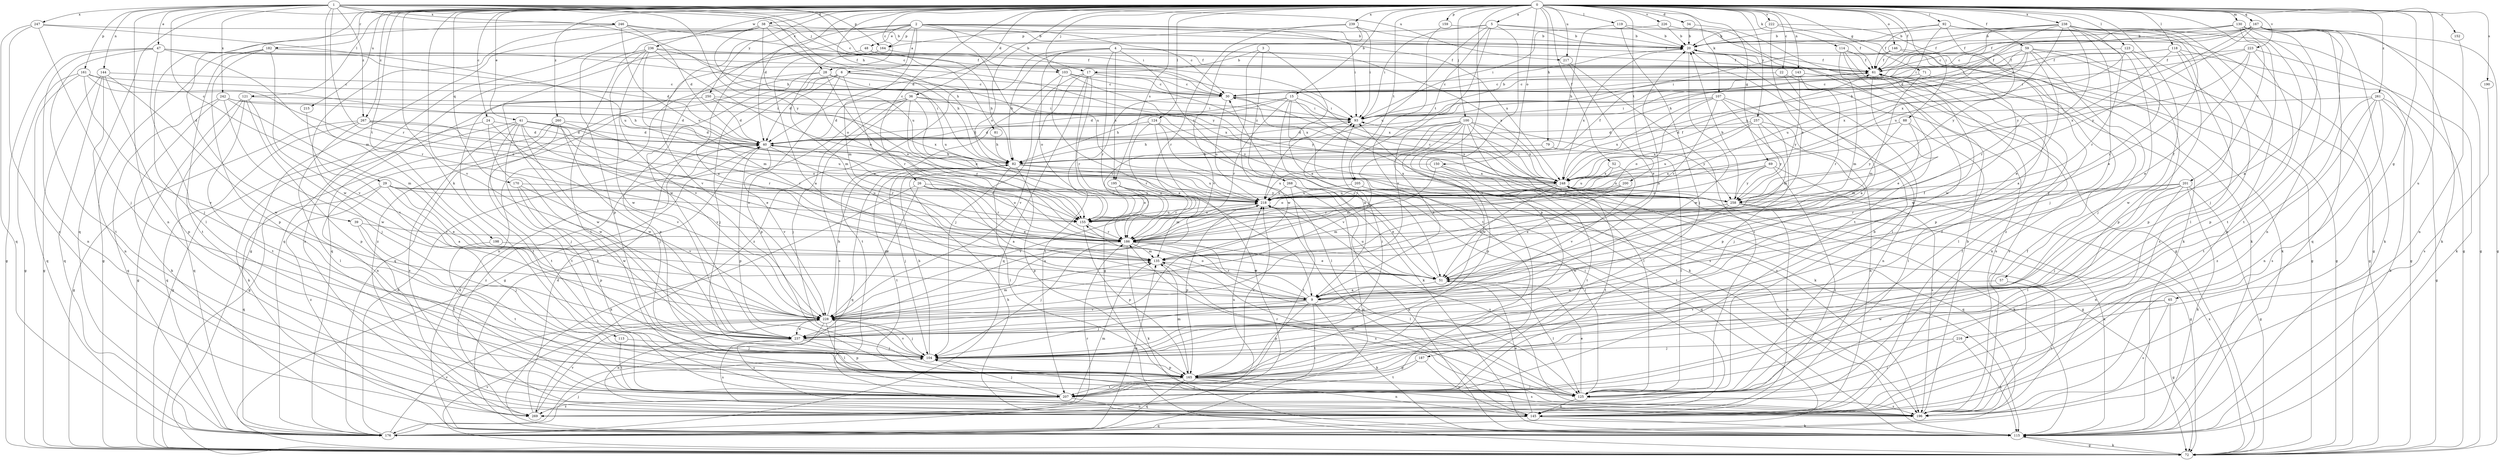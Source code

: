 strict digraph  {
0;
1;
2;
3;
4;
5;
6;
9;
15;
17;
20;
22;
24;
26;
28;
29;
30;
34;
36;
38;
39;
40;
41;
47;
48;
51;
52;
57;
59;
61;
65;
69;
71;
72;
79;
81;
82;
88;
92;
93;
100;
103;
104;
107;
113;
114;
115;
118;
119;
121;
123;
124;
125;
130;
135;
143;
144;
145;
146;
150;
152;
155;
159;
161;
164;
165;
167;
170;
176;
182;
186;
187;
190;
195;
196;
198;
200;
201;
205;
207;
215;
216;
217;
218;
222;
223;
226;
228;
236;
237;
238;
239;
242;
246;
247;
248;
250;
257;
258;
260;
261;
267;
268;
269;
0 -> 5  [label=a];
0 -> 15  [label=b];
0 -> 22  [label=c];
0 -> 24  [label=c];
0 -> 26  [label=c];
0 -> 28  [label=c];
0 -> 34  [label=d];
0 -> 36  [label=d];
0 -> 38  [label=d];
0 -> 39  [label=d];
0 -> 40  [label=d];
0 -> 41  [label=e];
0 -> 52  [label=f];
0 -> 57  [label=f];
0 -> 59  [label=f];
0 -> 61  [label=f];
0 -> 65  [label=g];
0 -> 69  [label=g];
0 -> 71  [label=g];
0 -> 79  [label=h];
0 -> 81  [label=h];
0 -> 88  [label=i];
0 -> 92  [label=i];
0 -> 100  [label=j];
0 -> 103  [label=j];
0 -> 107  [label=k];
0 -> 113  [label=k];
0 -> 114  [label=k];
0 -> 118  [label=l];
0 -> 119  [label=l];
0 -> 121  [label=l];
0 -> 123  [label=l];
0 -> 124  [label=l];
0 -> 130  [label=m];
0 -> 143  [label=n];
0 -> 146  [label=o];
0 -> 150  [label=o];
0 -> 152  [label=o];
0 -> 155  [label=o];
0 -> 159  [label=p];
0 -> 167  [label=q];
0 -> 170  [label=q];
0 -> 176  [label=q];
0 -> 182  [label=r];
0 -> 187  [label=s];
0 -> 190  [label=s];
0 -> 195  [label=s];
0 -> 198  [label=t];
0 -> 200  [label=t];
0 -> 201  [label=t];
0 -> 205  [label=t];
0 -> 215  [label=u];
0 -> 216  [label=u];
0 -> 217  [label=u];
0 -> 222  [label=v];
0 -> 223  [label=v];
0 -> 226  [label=v];
0 -> 228  [label=v];
0 -> 236  [label=w];
0 -> 238  [label=x];
0 -> 239  [label=x];
0 -> 250  [label=y];
0 -> 257  [label=y];
0 -> 260  [label=z];
0 -> 261  [label=z];
0 -> 267  [label=z];
1 -> 28  [label=c];
1 -> 29  [label=c];
1 -> 30  [label=c];
1 -> 47  [label=e];
1 -> 82  [label=h];
1 -> 93  [label=i];
1 -> 103  [label=j];
1 -> 135  [label=m];
1 -> 144  [label=n];
1 -> 145  [label=n];
1 -> 161  [label=p];
1 -> 164  [label=p];
1 -> 186  [label=r];
1 -> 217  [label=u];
1 -> 242  [label=x];
1 -> 246  [label=x];
1 -> 247  [label=x];
1 -> 258  [label=y];
1 -> 267  [label=z];
2 -> 6  [label=a];
2 -> 9  [label=a];
2 -> 17  [label=b];
2 -> 30  [label=c];
2 -> 48  [label=e];
2 -> 61  [label=f];
2 -> 93  [label=i];
2 -> 135  [label=m];
2 -> 164  [label=p];
2 -> 218  [label=u];
2 -> 228  [label=v];
2 -> 237  [label=w];
2 -> 248  [label=x];
3 -> 17  [label=b];
3 -> 51  [label=e];
3 -> 237  [label=w];
3 -> 268  [label=z];
4 -> 61  [label=f];
4 -> 82  [label=h];
4 -> 155  [label=o];
4 -> 186  [label=r];
4 -> 195  [label=s];
4 -> 248  [label=x];
4 -> 268  [label=z];
4 -> 269  [label=z];
5 -> 20  [label=b];
5 -> 61  [label=f];
5 -> 93  [label=i];
5 -> 164  [label=p];
5 -> 165  [label=p];
5 -> 205  [label=t];
5 -> 218  [label=u];
5 -> 228  [label=v];
6 -> 30  [label=c];
6 -> 40  [label=d];
6 -> 104  [label=j];
6 -> 115  [label=k];
6 -> 165  [label=p];
6 -> 176  [label=q];
6 -> 186  [label=r];
6 -> 248  [label=x];
9 -> 20  [label=b];
9 -> 61  [label=f];
9 -> 104  [label=j];
9 -> 115  [label=k];
9 -> 155  [label=o];
9 -> 165  [label=p];
9 -> 186  [label=r];
9 -> 207  [label=t];
9 -> 228  [label=v];
15 -> 9  [label=a];
15 -> 40  [label=d];
15 -> 82  [label=h];
15 -> 93  [label=i];
15 -> 115  [label=k];
15 -> 186  [label=r];
15 -> 196  [label=s];
17 -> 30  [label=c];
17 -> 72  [label=g];
17 -> 104  [label=j];
17 -> 176  [label=q];
17 -> 186  [label=r];
17 -> 228  [label=v];
17 -> 248  [label=x];
20 -> 61  [label=f];
20 -> 72  [label=g];
20 -> 125  [label=l];
20 -> 237  [label=w];
20 -> 248  [label=x];
22 -> 9  [label=a];
22 -> 30  [label=c];
22 -> 196  [label=s];
24 -> 40  [label=d];
24 -> 72  [label=g];
24 -> 228  [label=v];
24 -> 237  [label=w];
26 -> 9  [label=a];
26 -> 51  [label=e];
26 -> 115  [label=k];
26 -> 155  [label=o];
26 -> 186  [label=r];
26 -> 218  [label=u];
26 -> 228  [label=v];
28 -> 30  [label=c];
28 -> 145  [label=n];
28 -> 155  [label=o];
28 -> 165  [label=p];
28 -> 218  [label=u];
29 -> 9  [label=a];
29 -> 51  [label=e];
29 -> 155  [label=o];
29 -> 176  [label=q];
29 -> 218  [label=u];
29 -> 258  [label=y];
29 -> 269  [label=z];
30 -> 93  [label=i];
30 -> 207  [label=t];
30 -> 218  [label=u];
30 -> 258  [label=y];
34 -> 20  [label=b];
34 -> 72  [label=g];
36 -> 40  [label=d];
36 -> 72  [label=g];
36 -> 93  [label=i];
36 -> 104  [label=j];
36 -> 155  [label=o];
36 -> 186  [label=r];
36 -> 196  [label=s];
36 -> 258  [label=y];
38 -> 20  [label=b];
38 -> 72  [label=g];
38 -> 82  [label=h];
38 -> 155  [label=o];
38 -> 165  [label=p];
38 -> 176  [label=q];
38 -> 218  [label=u];
38 -> 258  [label=y];
39 -> 104  [label=j];
39 -> 186  [label=r];
39 -> 207  [label=t];
40 -> 82  [label=h];
40 -> 165  [label=p];
40 -> 186  [label=r];
40 -> 228  [label=v];
40 -> 269  [label=z];
41 -> 40  [label=d];
41 -> 51  [label=e];
41 -> 104  [label=j];
41 -> 115  [label=k];
41 -> 155  [label=o];
41 -> 186  [label=r];
41 -> 196  [label=s];
41 -> 207  [label=t];
41 -> 228  [label=v];
41 -> 237  [label=w];
47 -> 40  [label=d];
47 -> 61  [label=f];
47 -> 72  [label=g];
47 -> 93  [label=i];
47 -> 104  [label=j];
47 -> 145  [label=n];
47 -> 186  [label=r];
47 -> 207  [label=t];
48 -> 61  [label=f];
48 -> 82  [label=h];
48 -> 176  [label=q];
51 -> 9  [label=a];
51 -> 30  [label=c];
51 -> 125  [label=l];
51 -> 218  [label=u];
52 -> 218  [label=u];
52 -> 228  [label=v];
52 -> 248  [label=x];
57 -> 9  [label=a];
57 -> 196  [label=s];
59 -> 51  [label=e];
59 -> 61  [label=f];
59 -> 72  [label=g];
59 -> 82  [label=h];
59 -> 104  [label=j];
59 -> 165  [label=p];
59 -> 218  [label=u];
59 -> 248  [label=x];
61 -> 30  [label=c];
61 -> 51  [label=e];
61 -> 125  [label=l];
65 -> 72  [label=g];
65 -> 196  [label=s];
65 -> 228  [label=v];
65 -> 237  [label=w];
69 -> 155  [label=o];
69 -> 196  [label=s];
69 -> 218  [label=u];
69 -> 248  [label=x];
69 -> 258  [label=y];
69 -> 269  [label=z];
71 -> 30  [label=c];
71 -> 135  [label=m];
71 -> 145  [label=n];
72 -> 115  [label=k];
72 -> 228  [label=v];
72 -> 248  [label=x];
79 -> 82  [label=h];
79 -> 125  [label=l];
81 -> 82  [label=h];
82 -> 61  [label=f];
82 -> 104  [label=j];
82 -> 125  [label=l];
82 -> 165  [label=p];
82 -> 176  [label=q];
82 -> 207  [label=t];
82 -> 218  [label=u];
82 -> 248  [label=x];
88 -> 40  [label=d];
88 -> 125  [label=l];
88 -> 135  [label=m];
88 -> 258  [label=y];
92 -> 20  [label=b];
92 -> 40  [label=d];
92 -> 61  [label=f];
92 -> 72  [label=g];
92 -> 104  [label=j];
92 -> 258  [label=y];
92 -> 269  [label=z];
93 -> 20  [label=b];
93 -> 40  [label=d];
100 -> 9  [label=a];
100 -> 40  [label=d];
100 -> 82  [label=h];
100 -> 115  [label=k];
100 -> 125  [label=l];
100 -> 165  [label=p];
100 -> 196  [label=s];
100 -> 228  [label=v];
100 -> 237  [label=w];
100 -> 248  [label=x];
100 -> 258  [label=y];
103 -> 9  [label=a];
103 -> 30  [label=c];
103 -> 207  [label=t];
103 -> 248  [label=x];
103 -> 258  [label=y];
104 -> 82  [label=h];
104 -> 93  [label=i];
104 -> 165  [label=p];
104 -> 228  [label=v];
107 -> 93  [label=i];
107 -> 135  [label=m];
107 -> 145  [label=n];
107 -> 155  [label=o];
107 -> 165  [label=p];
107 -> 186  [label=r];
107 -> 248  [label=x];
113 -> 104  [label=j];
113 -> 207  [label=t];
114 -> 61  [label=f];
114 -> 72  [label=g];
114 -> 135  [label=m];
114 -> 165  [label=p];
114 -> 237  [label=w];
115 -> 40  [label=d];
115 -> 72  [label=g];
115 -> 82  [label=h];
115 -> 93  [label=i];
118 -> 30  [label=c];
118 -> 61  [label=f];
118 -> 72  [label=g];
118 -> 186  [label=r];
118 -> 196  [label=s];
118 -> 237  [label=w];
119 -> 20  [label=b];
119 -> 82  [label=h];
119 -> 104  [label=j];
119 -> 115  [label=k];
121 -> 72  [label=g];
121 -> 93  [label=i];
121 -> 104  [label=j];
121 -> 165  [label=p];
121 -> 176  [label=q];
121 -> 207  [label=t];
123 -> 61  [label=f];
123 -> 165  [label=p];
123 -> 186  [label=r];
123 -> 248  [label=x];
124 -> 40  [label=d];
124 -> 115  [label=k];
124 -> 125  [label=l];
124 -> 186  [label=r];
124 -> 269  [label=z];
125 -> 20  [label=b];
125 -> 51  [label=e];
125 -> 135  [label=m];
125 -> 145  [label=n];
125 -> 186  [label=r];
125 -> 196  [label=s];
130 -> 20  [label=b];
130 -> 30  [label=c];
130 -> 61  [label=f];
130 -> 72  [label=g];
130 -> 104  [label=j];
130 -> 115  [label=k];
130 -> 145  [label=n];
130 -> 176  [label=q];
130 -> 207  [label=t];
135 -> 51  [label=e];
135 -> 196  [label=s];
143 -> 30  [label=c];
143 -> 186  [label=r];
143 -> 196  [label=s];
143 -> 258  [label=y];
144 -> 30  [label=c];
144 -> 72  [label=g];
144 -> 145  [label=n];
144 -> 165  [label=p];
144 -> 176  [label=q];
144 -> 237  [label=w];
145 -> 51  [label=e];
145 -> 61  [label=f];
145 -> 93  [label=i];
145 -> 115  [label=k];
145 -> 176  [label=q];
145 -> 218  [label=u];
146 -> 9  [label=a];
146 -> 61  [label=f];
146 -> 93  [label=i];
146 -> 115  [label=k];
150 -> 72  [label=g];
150 -> 135  [label=m];
150 -> 207  [label=t];
150 -> 218  [label=u];
150 -> 248  [label=x];
152 -> 145  [label=n];
155 -> 93  [label=i];
155 -> 165  [label=p];
155 -> 186  [label=r];
155 -> 218  [label=u];
159 -> 20  [label=b];
159 -> 207  [label=t];
161 -> 30  [label=c];
161 -> 72  [label=g];
161 -> 82  [label=h];
161 -> 155  [label=o];
161 -> 176  [label=q];
161 -> 228  [label=v];
164 -> 9  [label=a];
164 -> 61  [label=f];
164 -> 135  [label=m];
164 -> 269  [label=z];
165 -> 61  [label=f];
165 -> 125  [label=l];
165 -> 135  [label=m];
165 -> 145  [label=n];
165 -> 176  [label=q];
165 -> 196  [label=s];
165 -> 207  [label=t];
165 -> 218  [label=u];
167 -> 9  [label=a];
167 -> 20  [label=b];
167 -> 30  [label=c];
167 -> 61  [label=f];
167 -> 72  [label=g];
167 -> 93  [label=i];
167 -> 115  [label=k];
167 -> 207  [label=t];
167 -> 248  [label=x];
167 -> 258  [label=y];
170 -> 165  [label=p];
170 -> 228  [label=v];
170 -> 237  [label=w];
170 -> 258  [label=y];
176 -> 40  [label=d];
176 -> 104  [label=j];
176 -> 135  [label=m];
176 -> 186  [label=r];
176 -> 228  [label=v];
182 -> 61  [label=f];
182 -> 72  [label=g];
182 -> 165  [label=p];
182 -> 207  [label=t];
182 -> 228  [label=v];
186 -> 40  [label=d];
186 -> 51  [label=e];
186 -> 104  [label=j];
186 -> 115  [label=k];
186 -> 125  [label=l];
186 -> 135  [label=m];
187 -> 145  [label=n];
187 -> 165  [label=p];
187 -> 207  [label=t];
190 -> 196  [label=s];
195 -> 135  [label=m];
195 -> 155  [label=o];
195 -> 186  [label=r];
195 -> 218  [label=u];
195 -> 228  [label=v];
196 -> 20  [label=b];
196 -> 61  [label=f];
196 -> 104  [label=j];
198 -> 135  [label=m];
198 -> 207  [label=t];
200 -> 51  [label=e];
200 -> 186  [label=r];
200 -> 218  [label=u];
201 -> 72  [label=g];
201 -> 104  [label=j];
201 -> 115  [label=k];
201 -> 125  [label=l];
201 -> 145  [label=n];
201 -> 186  [label=r];
201 -> 258  [label=y];
205 -> 125  [label=l];
205 -> 176  [label=q];
205 -> 186  [label=r];
205 -> 218  [label=u];
207 -> 104  [label=j];
207 -> 145  [label=n];
207 -> 218  [label=u];
207 -> 269  [label=z];
215 -> 228  [label=v];
216 -> 104  [label=j];
216 -> 115  [label=k];
216 -> 125  [label=l];
217 -> 51  [label=e];
217 -> 125  [label=l];
218 -> 155  [label=o];
218 -> 165  [label=p];
218 -> 196  [label=s];
222 -> 20  [label=b];
222 -> 115  [label=k];
222 -> 155  [label=o];
222 -> 237  [label=w];
223 -> 51  [label=e];
223 -> 61  [label=f];
223 -> 93  [label=i];
223 -> 115  [label=k];
223 -> 165  [label=p];
223 -> 248  [label=x];
226 -> 20  [label=b];
226 -> 93  [label=i];
226 -> 207  [label=t];
228 -> 82  [label=h];
228 -> 104  [label=j];
228 -> 125  [label=l];
228 -> 135  [label=m];
228 -> 145  [label=n];
228 -> 196  [label=s];
228 -> 218  [label=u];
228 -> 237  [label=w];
236 -> 61  [label=f];
236 -> 82  [label=h];
236 -> 125  [label=l];
236 -> 135  [label=m];
236 -> 155  [label=o];
236 -> 228  [label=v];
236 -> 237  [label=w];
236 -> 269  [label=z];
237 -> 104  [label=j];
237 -> 165  [label=p];
237 -> 196  [label=s];
238 -> 20  [label=b];
238 -> 51  [label=e];
238 -> 61  [label=f];
238 -> 72  [label=g];
238 -> 82  [label=h];
238 -> 93  [label=i];
238 -> 125  [label=l];
238 -> 145  [label=n];
238 -> 186  [label=r];
238 -> 218  [label=u];
238 -> 258  [label=y];
239 -> 20  [label=b];
239 -> 40  [label=d];
239 -> 93  [label=i];
239 -> 186  [label=r];
239 -> 228  [label=v];
242 -> 40  [label=d];
242 -> 93  [label=i];
242 -> 115  [label=k];
242 -> 135  [label=m];
242 -> 176  [label=q];
242 -> 237  [label=w];
246 -> 20  [label=b];
246 -> 30  [label=c];
246 -> 40  [label=d];
246 -> 125  [label=l];
246 -> 218  [label=u];
246 -> 237  [label=w];
247 -> 20  [label=b];
247 -> 104  [label=j];
247 -> 176  [label=q];
247 -> 218  [label=u];
247 -> 269  [label=z];
248 -> 30  [label=c];
248 -> 51  [label=e];
248 -> 61  [label=f];
248 -> 72  [label=g];
248 -> 93  [label=i];
248 -> 115  [label=k];
248 -> 155  [label=o];
248 -> 176  [label=q];
248 -> 207  [label=t];
248 -> 218  [label=u];
250 -> 40  [label=d];
250 -> 93  [label=i];
250 -> 207  [label=t];
250 -> 237  [label=w];
250 -> 248  [label=x];
257 -> 40  [label=d];
257 -> 104  [label=j];
257 -> 145  [label=n];
257 -> 218  [label=u];
257 -> 248  [label=x];
257 -> 258  [label=y];
258 -> 20  [label=b];
258 -> 115  [label=k];
258 -> 135  [label=m];
258 -> 145  [label=n];
258 -> 237  [label=w];
260 -> 40  [label=d];
260 -> 72  [label=g];
260 -> 104  [label=j];
260 -> 145  [label=n];
260 -> 186  [label=r];
260 -> 207  [label=t];
261 -> 72  [label=g];
261 -> 93  [label=i];
261 -> 115  [label=k];
261 -> 145  [label=n];
261 -> 196  [label=s];
261 -> 207  [label=t];
261 -> 269  [label=z];
267 -> 40  [label=d];
267 -> 72  [label=g];
267 -> 125  [label=l];
267 -> 155  [label=o];
267 -> 176  [label=q];
267 -> 218  [label=u];
268 -> 51  [label=e];
268 -> 115  [label=k];
268 -> 176  [label=q];
268 -> 207  [label=t];
268 -> 218  [label=u];
269 -> 40  [label=d];
269 -> 135  [label=m];
269 -> 228  [label=v];
}
